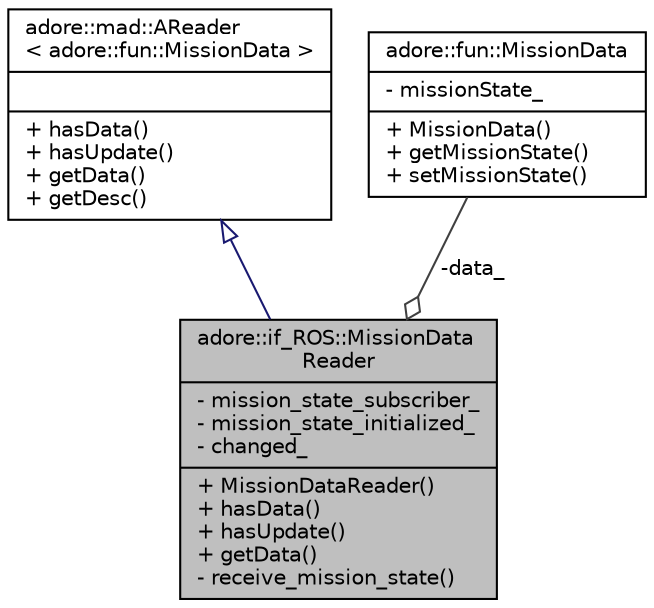 digraph "adore::if_ROS::MissionDataReader"
{
 // LATEX_PDF_SIZE
  edge [fontname="Helvetica",fontsize="10",labelfontname="Helvetica",labelfontsize="10"];
  node [fontname="Helvetica",fontsize="10",shape=record];
  Node1 [label="{adore::if_ROS::MissionData\lReader\n|- mission_state_subscriber_\l- mission_state_initialized_\l- changed_\l|+ MissionDataReader()\l+ hasData()\l+ hasUpdate()\l+ getData()\l- receive_mission_state()\l}",height=0.2,width=0.4,color="black", fillcolor="grey75", style="filled", fontcolor="black",tooltip=" "];
  Node2 -> Node1 [dir="back",color="midnightblue",fontsize="10",style="solid",arrowtail="onormal",fontname="Helvetica"];
  Node2 [label="{adore::mad::AReader\l\< adore::fun::MissionData \>\n||+ hasData()\l+ hasUpdate()\l+ getData()\l+ getDesc()\l}",height=0.2,width=0.4,color="black", fillcolor="white", style="filled",URL="$classadore_1_1mad_1_1AReader.html",tooltip=" "];
  Node3 -> Node1 [color="grey25",fontsize="10",style="solid",label=" -data_" ,arrowhead="odiamond",fontname="Helvetica"];
  Node3 [label="{adore::fun::MissionData\n|- missionState_\l|+ MissionData()\l+ getMissionState()\l+ setMissionState()\l}",height=0.2,width=0.4,color="black", fillcolor="white", style="filled",URL="$classadore_1_1fun_1_1MissionData.html",tooltip=" "];
}
